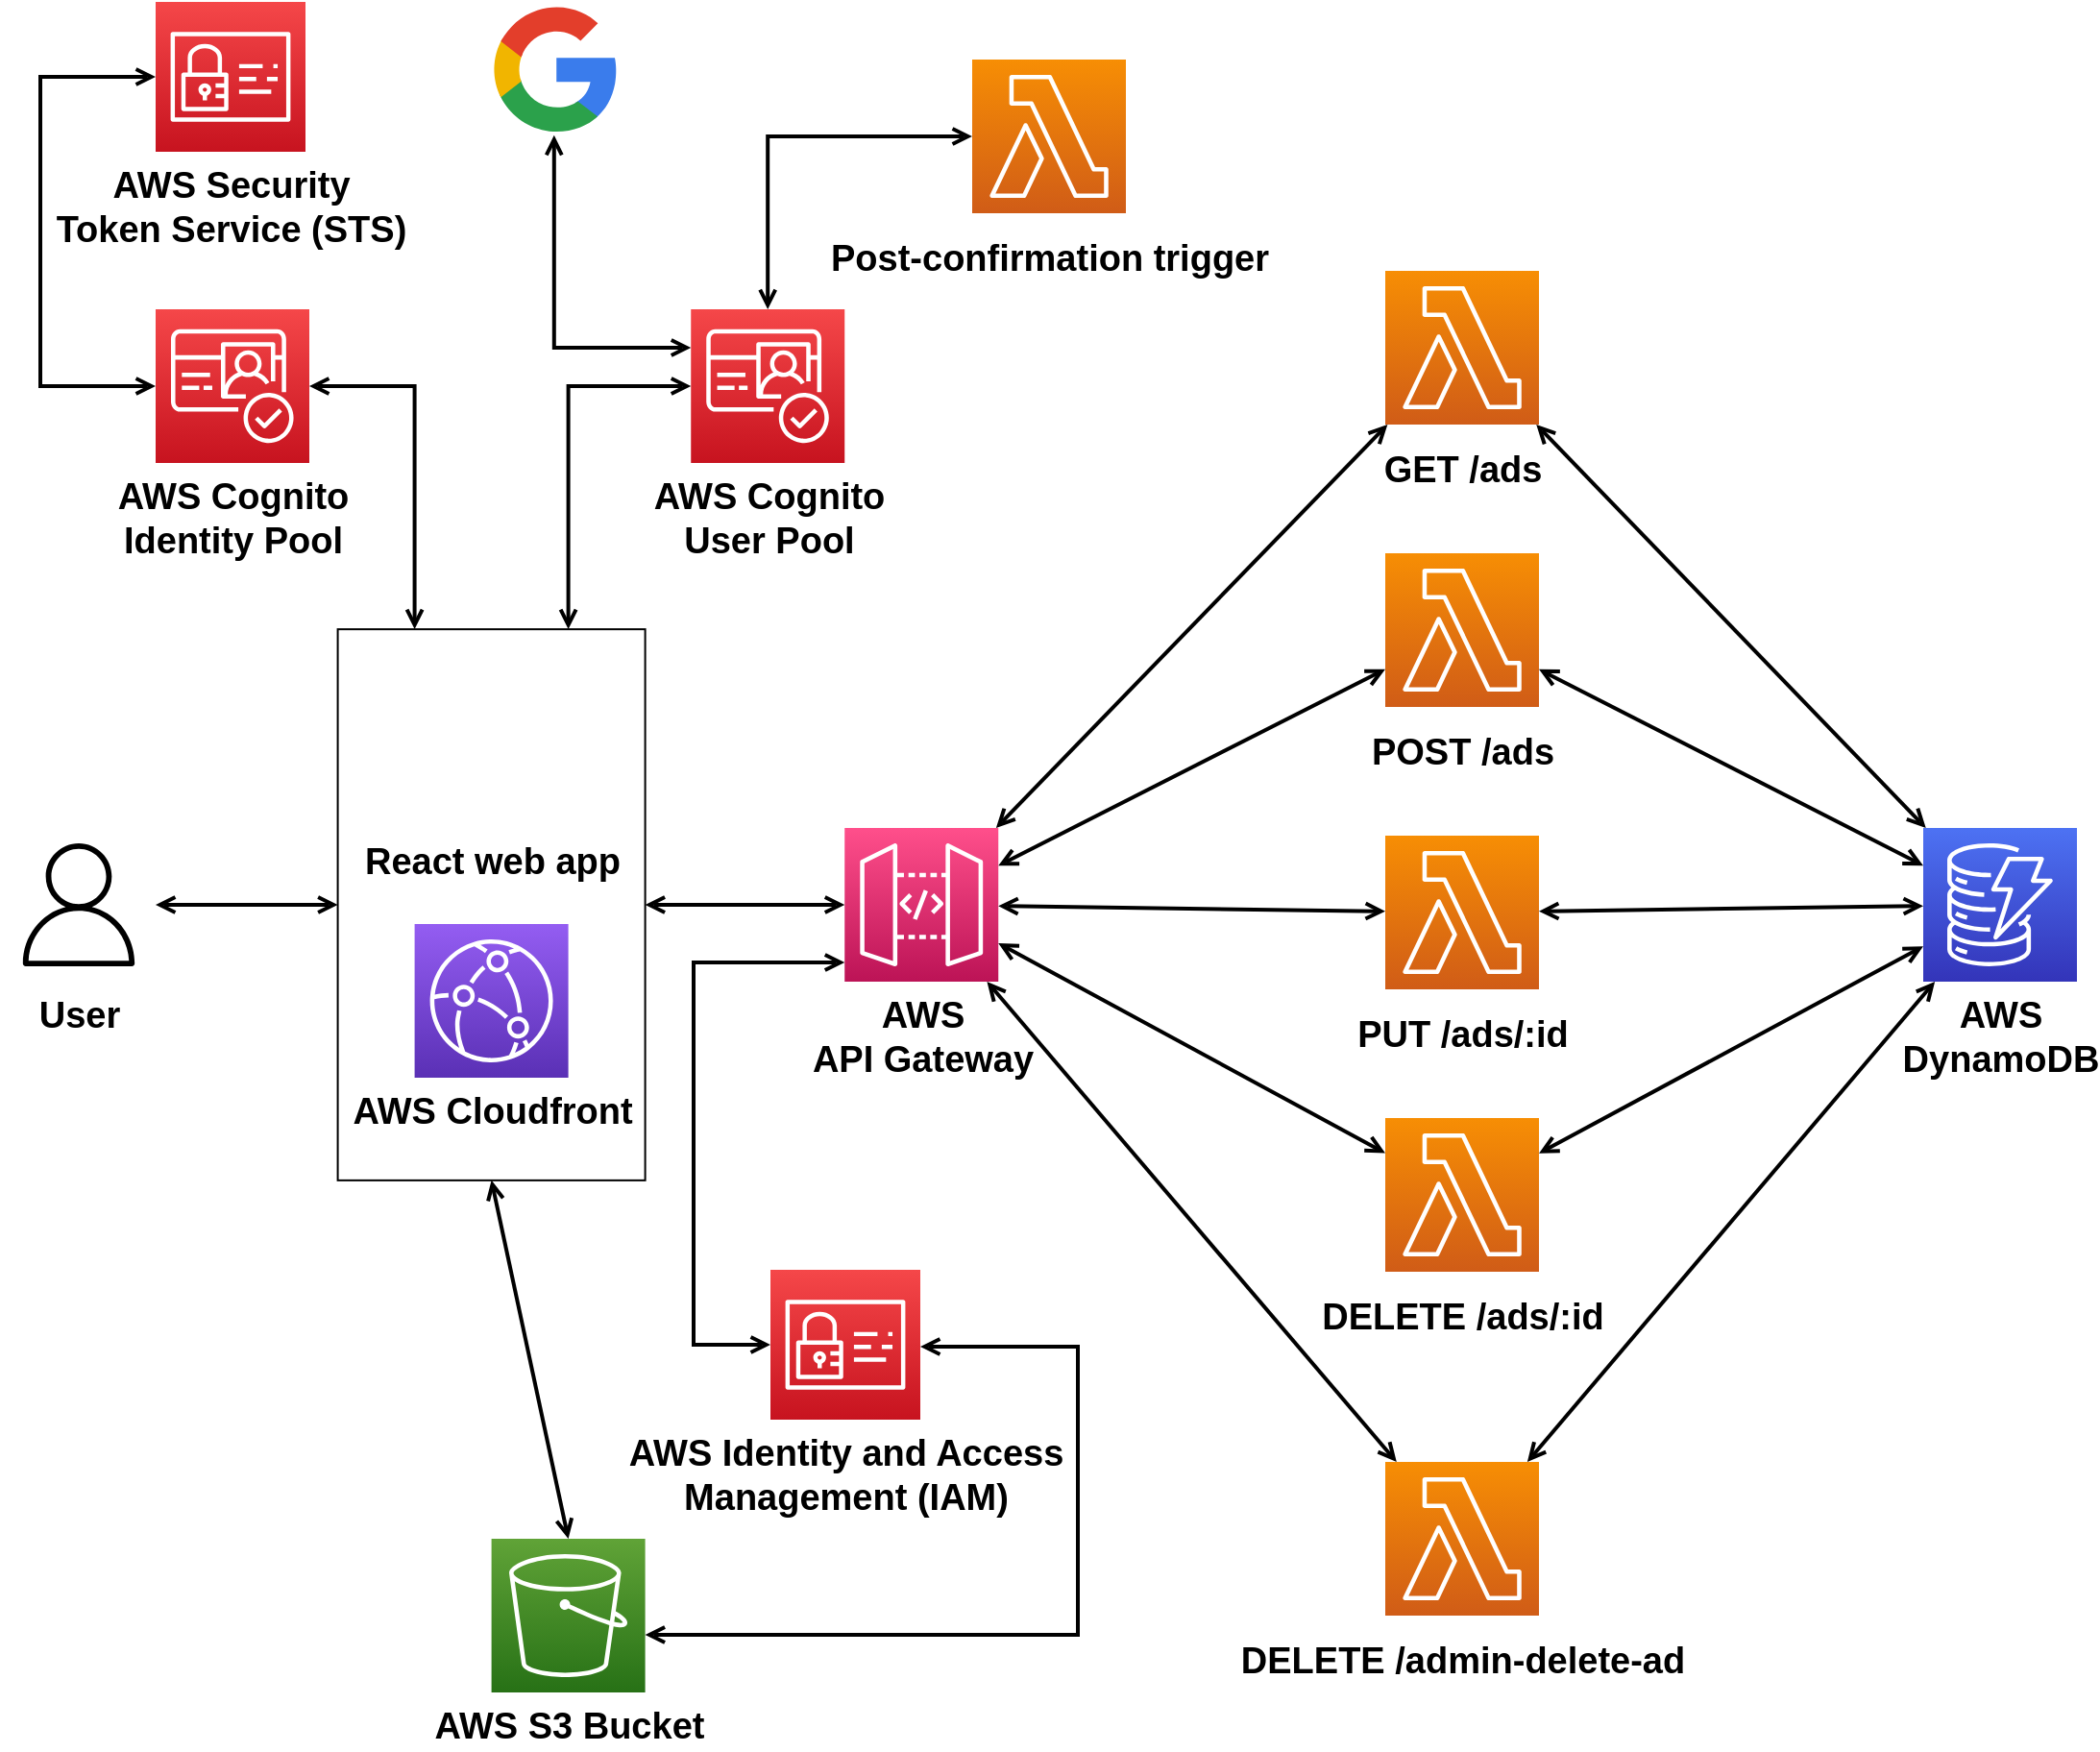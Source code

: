 <mxfile version="20.3.0" type="device" pages="4"><diagram id="Ht1M8jgEwFfnCIfOTk4-" name="architecture"><mxGraphModel dx="2031" dy="1053" grid="1" gridSize="10" guides="1" tooltips="1" connect="1" arrows="1" fold="1" page="1" pageScale="1" pageWidth="1169" pageHeight="827" math="0" shadow="0"><root><mxCell id="0"/><mxCell id="1" parent="0"/><mxCell id="RZ7DTctl27TFDQB9UQGK-19" value="" style="rounded=0;whiteSpace=wrap;html=1;fontStyle=1;fontFamily=Helvetica;fontSize=19;fontColor=#000000;" parent="1" vertex="1"><mxGeometry x="214.8" y="366.56" width="160" height="286.87" as="geometry"/></mxCell><mxCell id="UEzPUAAOIrF-is8g5C7q-96" style="edgeStyle=orthogonalEdgeStyle;rounded=0;orthogonalLoop=1;jettySize=auto;html=1;endArrow=open;endFill=0;strokeWidth=2;startArrow=open;startFill=0;" parent="1" edge="1"><mxGeometry relative="1" as="geometry"><Array as="points"><mxPoint x="858" y="1000"/><mxPoint x="748" y="1000"/></Array><mxPoint x="748" y="1030" as="targetPoint"/></mxGeometry></mxCell><mxCell id="UEzPUAAOIrF-is8g5C7q-97" style="edgeStyle=orthogonalEdgeStyle;rounded=0;orthogonalLoop=1;jettySize=auto;html=1;endArrow=open;endFill=0;strokeWidth=2;startArrow=open;startFill=0;" parent="1" edge="1"><mxGeometry relative="1" as="geometry"><Array as="points"><mxPoint x="904" y="1000"/><mxPoint x="1079" y="1000"/></Array><mxPoint x="969.091" y="1030" as="targetPoint"/></mxGeometry></mxCell><mxCell id="RZ7DTctl27TFDQB9UQGK-3" value="AWS S3 Bucket" style="sketch=0;points=[[0,0,0],[0.25,0,0],[0.5,0,0],[0.75,0,0],[1,0,0],[0,1,0],[0.25,1,0],[0.5,1,0],[0.75,1,0],[1,1,0],[0,0.25,0],[0,0.5,0],[0,0.75,0],[1,0.25,0],[1,0.5,0],[1,0.75,0]];outlineConnect=0;fontColor=#000000;gradientColor=#60A337;gradientDirection=north;fillColor=#277116;strokeColor=#ffffff;dashed=0;verticalLabelPosition=bottom;verticalAlign=top;align=center;html=1;fontSize=19;fontStyle=1;aspect=fixed;shape=mxgraph.aws4.resourceIcon;resIcon=mxgraph.aws4.s3;fontFamily=Helvetica;" parent="1" vertex="1"><mxGeometry x="294.8" y="840" width="80" height="80" as="geometry"/></mxCell><mxCell id="RZ7DTctl27TFDQB9UQGK-4" value="React web app" style="shape=image;html=1;verticalAlign=top;verticalLabelPosition=bottom;labelBackgroundColor=#ffffff;imageAspect=0;aspect=fixed;image=https://cdn2.iconfinder.com/data/icons/boxicons-logos/24/bxl-react-128.png;fontSize=19;fontStyle=1;fontFamily=Helvetica;fontColor=#000000;" parent="1" vertex="1"><mxGeometry x="259.3" y="399" width="71" height="71" as="geometry"/></mxCell><mxCell id="RZ7DTctl27TFDQB9UQGK-6" value="AWS&amp;nbsp;Cloudfront" style="sketch=0;points=[[0,0,0],[0.25,0,0],[0.5,0,0],[0.75,0,0],[1,0,0],[0,1,0],[0.25,1,0],[0.5,1,0],[0.75,1,0],[1,1,0],[0,0.25,0],[0,0.5,0],[0,0.75,0],[1,0.25,0],[1,0.5,0],[1,0.75,0]];outlineConnect=0;fontColor=#000000;gradientColor=#945DF2;gradientDirection=north;fillColor=#5A30B5;strokeColor=#ffffff;dashed=0;verticalLabelPosition=bottom;verticalAlign=top;align=center;html=1;fontSize=19;fontStyle=1;aspect=fixed;shape=mxgraph.aws4.resourceIcon;resIcon=mxgraph.aws4.cloudfront;fontFamily=Helvetica;" parent="1" vertex="1"><mxGeometry x="254.8" y="520" width="80" height="80" as="geometry"/></mxCell><mxCell id="RZ7DTctl27TFDQB9UQGK-8" value="AWS Cognito&lt;br style=&quot;font-size: 19px;&quot;&gt;User Pool" style="sketch=0;points=[[0,0,0],[0.25,0,0],[0.5,0,0],[0.75,0,0],[1,0,0],[0,1,0],[0.25,1,0],[0.5,1,0],[0.75,1,0],[1,1,0],[0,0.25,0],[0,0.5,0],[0,0.75,0],[1,0.25,0],[1,0.5,0],[1,0.75,0]];outlineConnect=0;fontColor=#000000;gradientColor=#F54749;gradientDirection=north;fillColor=#C7131F;strokeColor=#ffffff;dashed=0;verticalLabelPosition=bottom;verticalAlign=top;align=center;html=1;fontSize=19;fontStyle=1;aspect=fixed;shape=mxgraph.aws4.resourceIcon;resIcon=mxgraph.aws4.cognito;fontFamily=Helvetica;" parent="1" vertex="1"><mxGeometry x="398.62" y="200" width="80" height="80" as="geometry"/></mxCell><mxCell id="RZ7DTctl27TFDQB9UQGK-9" value="User" style="sketch=0;outlineConnect=0;dashed=0;verticalLabelPosition=bottom;verticalAlign=top;align=center;html=1;fontSize=19;fontStyle=1;aspect=fixed;shape=mxgraph.aws4.resourceIcon;resIcon=mxgraph.aws4.user;fontFamily=Helvetica;fontColor=#000000;" parent="1" vertex="1"><mxGeometry x="40" y="470" width="80" height="80" as="geometry"/></mxCell><mxCell id="RZ7DTctl27TFDQB9UQGK-11" style="rounded=0;orthogonalLoop=1;jettySize=auto;html=1;endArrow=open;endFill=0;strokeWidth=2;entryX=0;entryY=0.5;entryDx=0;entryDy=0;startArrow=open;startFill=0;fontStyle=1;fontFamily=Helvetica;fontSize=19;fontColor=#000000;" parent="1" source="RZ7DTctl27TFDQB9UQGK-9" target="RZ7DTctl27TFDQB9UQGK-19" edge="1"><mxGeometry relative="1" as="geometry"><mxPoint x="130" y="430" as="sourcePoint"/><mxPoint x="180" y="620" as="targetPoint"/></mxGeometry></mxCell><mxCell id="RZ7DTctl27TFDQB9UQGK-20" style="edgeStyle=orthogonalEdgeStyle;rounded=0;orthogonalLoop=1;jettySize=auto;html=1;endArrow=open;endFill=0;strokeWidth=2;exitX=1;exitY=0.5;exitDx=0;exitDy=0;startArrow=open;startFill=0;fontStyle=1;fontFamily=Helvetica;fontSize=19;fontColor=#000000;" parent="1" source="RZ7DTctl27TFDQB9UQGK-19" target="RZ7DTctl27TFDQB9UQGK-28" edge="1"><mxGeometry relative="1" as="geometry"><Array as="points"/><mxPoint x="140" y="370" as="sourcePoint"/><mxPoint x="520" y="360" as="targetPoint"/></mxGeometry></mxCell><mxCell id="RZ7DTctl27TFDQB9UQGK-26" style="rounded=0;orthogonalLoop=1;jettySize=auto;html=1;endArrow=open;endFill=0;strokeWidth=2;startArrow=open;startFill=0;fontStyle=1;fontFamily=Helvetica;fontSize=19;fontColor=#000000;" parent="1" source="RZ7DTctl27TFDQB9UQGK-28" target="RZ7DTctl27TFDQB9UQGK-27" edge="1"><mxGeometry relative="1" as="geometry"><mxPoint x="600" y="360" as="sourcePoint"/><mxPoint x="720" y="240" as="targetPoint"/></mxGeometry></mxCell><mxCell id="RZ7DTctl27TFDQB9UQGK-28" value="&lt;span style=&quot;font-size: 19px;&quot;&gt;AWS &lt;br style=&quot;font-size: 19px;&quot;&gt;API Gateway&lt;/span&gt;" style="sketch=0;points=[[0,0,0],[0.25,0,0],[0.5,0,0],[0.75,0,0],[1,0,0],[0,1,0],[0.25,1,0],[0.5,1,0],[0.75,1,0],[1,1,0],[0,0.25,0],[0,0.5,0],[0,0.75,0],[1,0.25,0],[1,0.5,0],[1,0.75,0]];outlineConnect=0;fontColor=#000000;gradientColor=#FF4F8B;gradientDirection=north;fillColor=#BC1356;strokeColor=#ffffff;dashed=0;verticalLabelPosition=bottom;verticalAlign=top;align=center;html=1;fontSize=19;fontStyle=1;aspect=fixed;shape=mxgraph.aws4.resourceIcon;resIcon=mxgraph.aws4.api_gateway;fontFamily=Helvetica;" parent="1" vertex="1"><mxGeometry x="478.62" y="470" width="80" height="80" as="geometry"/></mxCell><mxCell id="RZ7DTctl27TFDQB9UQGK-30" value="AWS&lt;br style=&quot;font-size: 19px;&quot;&gt;DynamoDB" style="outlineConnect=0;fontColor=#000000;gradientColor=#4D72F3;gradientDirection=north;fillColor=#3334B9;strokeColor=#ffffff;dashed=0;verticalLabelPosition=bottom;verticalAlign=top;align=center;html=1;fontSize=19;fontStyle=1;aspect=fixed;shape=mxgraph.aws4.resourceIcon;resIcon=mxgraph.aws4.dynamodb;labelBackgroundColor=#ffffff;fontFamily=Helvetica;" parent="1" vertex="1"><mxGeometry x="1040" y="470" width="80" height="80" as="geometry"/></mxCell><mxCell id="RZ7DTctl27TFDQB9UQGK-31" style="rounded=0;orthogonalLoop=1;jettySize=auto;html=1;endArrow=open;endFill=0;strokeWidth=2;startArrow=open;startFill=0;fontStyle=1;fontFamily=Helvetica;fontSize=19;fontColor=#000000;" parent="1" source="RZ7DTctl27TFDQB9UQGK-27" target="RZ7DTctl27TFDQB9UQGK-30" edge="1"><mxGeometry relative="1" as="geometry"><mxPoint x="608" y="334.693" as="sourcePoint"/><mxPoint x="1040" y="320" as="targetPoint"/></mxGeometry></mxCell><mxCell id="RZ7DTctl27TFDQB9UQGK-32" style="rounded=0;orthogonalLoop=1;jettySize=auto;html=1;endArrow=open;endFill=0;strokeWidth=2;exitX=1;exitY=0.75;exitDx=0;exitDy=0;exitPerimeter=0;startArrow=open;startFill=0;fontStyle=1;fontFamily=Helvetica;fontSize=19;fontColor=#000000;" parent="1" source="RZ7DTctl27TFDQB9UQGK-28" target="RZ7DTctl27TFDQB9UQGK-33" edge="1"><mxGeometry relative="1" as="geometry"><mxPoint x="610" y="536.693" as="sourcePoint"/><mxPoint x="700" y="650" as="targetPoint"/></mxGeometry></mxCell><mxCell id="RZ7DTctl27TFDQB9UQGK-34" style="rounded=0;orthogonalLoop=1;jettySize=auto;html=1;endArrow=open;endFill=0;strokeWidth=2;startArrow=open;startFill=0;fontStyle=1;fontFamily=Helvetica;fontSize=19;fontColor=#000000;" parent="1" source="RZ7DTctl27TFDQB9UQGK-33" target="RZ7DTctl27TFDQB9UQGK-30" edge="1"><mxGeometry relative="1" as="geometry"><mxPoint x="880" y="640" as="sourcePoint"/><mxPoint x="1052" y="542.226" as="targetPoint"/></mxGeometry></mxCell><mxCell id="RZ7DTctl27TFDQB9UQGK-35" style="rounded=0;orthogonalLoop=1;jettySize=auto;html=1;endArrow=open;endFill=0;strokeWidth=2;edgeStyle=orthogonalEdgeStyle;startArrow=open;startFill=0;fontStyle=1;fontFamily=Helvetica;fontSize=19;fontColor=#000000;" parent="1" source="RZ7DTctl27TFDQB9UQGK-8" target="RZ7DTctl27TFDQB9UQGK-36" edge="1"><mxGeometry relative="1" as="geometry"><mxPoint x="540" y="180" as="sourcePoint"/><mxPoint x="420" y="70" as="targetPoint"/><Array as="points"><mxPoint x="439" y="110"/></Array></mxGeometry></mxCell><mxCell id="RZ7DTctl27TFDQB9UQGK-36" value="Post-confirmation trigger" style="outlineConnect=0;fontColor=#000000;gradientColor=#F78E04;gradientDirection=north;fillColor=#D05C17;strokeColor=#ffffff;dashed=0;verticalLabelPosition=bottom;verticalAlign=top;align=center;html=1;fontSize=19;fontStyle=1;aspect=fixed;shape=mxgraph.aws4.resourceIcon;resIcon=mxgraph.aws4.lambda;labelBackgroundColor=#ffffff;spacingTop=6;fontFamily=Helvetica;" parent="1" vertex="1"><mxGeometry x="545" y="70" width="80" height="80" as="geometry"/></mxCell><mxCell id="RZ7DTctl27TFDQB9UQGK-41" style="rounded=0;orthogonalLoop=1;jettySize=auto;html=1;endArrow=open;endFill=0;strokeWidth=2;entryX=0;entryY=0.5;entryDx=0;entryDy=0;entryPerimeter=0;startArrow=open;startFill=0;fontStyle=1;exitX=0.75;exitY=0;exitDx=0;exitDy=0;fontFamily=Helvetica;fontSize=19;edgeStyle=orthogonalEdgeStyle;fontColor=#000000;" parent="1" source="RZ7DTctl27TFDQB9UQGK-19" target="RZ7DTctl27TFDQB9UQGK-8" edge="1"><mxGeometry relative="1" as="geometry"><mxPoint x="350" y="360" as="sourcePoint"/><mxPoint x="360" y="200" as="targetPoint"/></mxGeometry></mxCell><mxCell id="RZ7DTctl27TFDQB9UQGK-51" style="rounded=0;orthogonalLoop=1;jettySize=auto;html=1;endArrow=open;endFill=0;strokeWidth=2;exitX=0.5;exitY=1;exitDx=0;exitDy=0;entryX=0.5;entryY=0;entryDx=0;entryDy=0;entryPerimeter=0;startArrow=open;startFill=0;fontStyle=1;fontFamily=Helvetica;fontSize=19;fontColor=#000000;" parent="1" source="RZ7DTctl27TFDQB9UQGK-19" target="RZ7DTctl27TFDQB9UQGK-3" edge="1"><mxGeometry relative="1" as="geometry"><mxPoint x="370" y="370" as="sourcePoint"/><mxPoint x="530" y="570" as="targetPoint"/></mxGeometry></mxCell><mxCell id="RZ7DTctl27TFDQB9UQGK-53" style="rounded=0;orthogonalLoop=1;jettySize=auto;html=1;endArrow=open;endFill=0;strokeWidth=2;startArrow=open;startFill=0;fontStyle=1;fontFamily=Helvetica;fontSize=19;fontColor=#000000;" parent="1" source="RZ7DTctl27TFDQB9UQGK-28" target="RZ7DTctl27TFDQB9UQGK-52" edge="1"><mxGeometry relative="1" as="geometry"><mxPoint x="610" y="335" as="sourcePoint"/><mxPoint x="770" y="195" as="targetPoint"/></mxGeometry></mxCell><mxCell id="RZ7DTctl27TFDQB9UQGK-54" style="rounded=0;orthogonalLoop=1;jettySize=auto;html=1;endArrow=open;endFill=0;strokeWidth=2;startArrow=open;startFill=0;fontStyle=1;fontFamily=Helvetica;fontSize=19;fontColor=#000000;" parent="1" source="RZ7DTctl27TFDQB9UQGK-52" target="RZ7DTctl27TFDQB9UQGK-30" edge="1"><mxGeometry relative="1" as="geometry"><mxPoint x="620" y="345" as="sourcePoint"/><mxPoint x="1030" y="340" as="targetPoint"/></mxGeometry></mxCell><mxCell id="RZ7DTctl27TFDQB9UQGK-60" style="rounded=0;orthogonalLoop=1;jettySize=auto;html=1;endArrow=open;endFill=0;strokeWidth=2;startArrow=open;startFill=0;fontStyle=1;fontFamily=Helvetica;fontSize=19;fontColor=#000000;" parent="1" source="RZ7DTctl27TFDQB9UQGK-28" target="RZ7DTctl27TFDQB9UQGK-61" edge="1"><mxGeometry relative="1" as="geometry"><mxPoint x="600" y="390" as="sourcePoint"/><mxPoint x="750" y="780" as="targetPoint"/></mxGeometry></mxCell><mxCell id="RZ7DTctl27TFDQB9UQGK-62" style="rounded=0;orthogonalLoop=1;jettySize=auto;html=1;endArrow=open;endFill=0;strokeWidth=2;startArrow=open;startFill=0;fontStyle=1;fontFamily=Helvetica;fontSize=19;fontColor=#000000;" parent="1" source="RZ7DTctl27TFDQB9UQGK-61" target="RZ7DTctl27TFDQB9UQGK-30" edge="1"><mxGeometry relative="1" as="geometry"><mxPoint x="840" y="780" as="sourcePoint"/><mxPoint x="1060" y="515" as="targetPoint"/></mxGeometry></mxCell><mxCell id="RZ7DTctl27TFDQB9UQGK-64" style="rounded=0;orthogonalLoop=1;jettySize=auto;html=1;endArrow=open;endFill=0;strokeWidth=2;startArrow=open;startFill=0;fontStyle=1;fontFamily=Helvetica;fontSize=19;fontColor=#000000;" parent="1" source="RZ7DTctl27TFDQB9UQGK-28" target="RZ7DTctl27TFDQB9UQGK-63" edge="1"><mxGeometry relative="1" as="geometry"><mxPoint x="620" y="500" as="sourcePoint"/><mxPoint x="780" y="285" as="targetPoint"/></mxGeometry></mxCell><mxCell id="RZ7DTctl27TFDQB9UQGK-65" style="rounded=0;orthogonalLoop=1;jettySize=auto;html=1;endArrow=open;endFill=0;strokeWidth=2;startArrow=open;startFill=0;fontStyle=1;fontFamily=Helvetica;fontSize=19;fontColor=#000000;" parent="1" source="RZ7DTctl27TFDQB9UQGK-63" target="RZ7DTctl27TFDQB9UQGK-30" edge="1"><mxGeometry relative="1" as="geometry"><mxPoint x="630" y="435" as="sourcePoint"/><mxPoint x="1050" y="425.714" as="targetPoint"/></mxGeometry></mxCell><mxCell id="RZ7DTctl27TFDQB9UQGK-61" value="DELETE /admin-delete-ad" style="outlineConnect=0;fontColor=#000000;gradientColor=#F78E04;gradientDirection=north;fillColor=#D05C17;strokeColor=#ffffff;dashed=0;verticalLabelPosition=bottom;verticalAlign=top;align=center;html=1;fontSize=19;fontStyle=1;aspect=fixed;shape=mxgraph.aws4.resourceIcon;resIcon=mxgraph.aws4.lambda;labelBackgroundColor=#ffffff;spacingTop=6;fontFamily=Helvetica;" parent="1" vertex="1"><mxGeometry x="760" y="800" width="80" height="80" as="geometry"/></mxCell><mxCell id="RZ7DTctl27TFDQB9UQGK-63" value="PUT /ads/:id" style="outlineConnect=0;fontColor=#000000;gradientColor=#F78E04;gradientDirection=north;fillColor=#D05C17;strokeColor=#ffffff;dashed=0;verticalLabelPosition=bottom;verticalAlign=top;align=center;html=1;fontSize=19;fontStyle=1;aspect=fixed;shape=mxgraph.aws4.resourceIcon;resIcon=mxgraph.aws4.lambda;labelBackgroundColor=#ffffff;spacingTop=6;fontFamily=Helvetica;" parent="1" vertex="1"><mxGeometry x="760" y="474" width="80" height="80" as="geometry"/></mxCell><mxCell id="RZ7DTctl27TFDQB9UQGK-33" value="DELETE /ads/:id" style="outlineConnect=0;fontColor=#000000;gradientColor=#F78E04;gradientDirection=north;fillColor=#D05C17;strokeColor=#ffffff;dashed=0;verticalLabelPosition=bottom;verticalAlign=top;align=center;html=1;fontSize=19;fontStyle=1;aspect=fixed;shape=mxgraph.aws4.resourceIcon;resIcon=mxgraph.aws4.lambda;labelBackgroundColor=#ffffff;spacingTop=6;fontFamily=Helvetica;" parent="1" vertex="1"><mxGeometry x="760" y="621" width="80" height="80" as="geometry"/></mxCell><mxCell id="RZ7DTctl27TFDQB9UQGK-27" value="GET /ads" style="outlineConnect=0;fontColor=#000000;gradientColor=#F78E04;gradientDirection=north;fillColor=#D05C17;strokeColor=#ffffff;dashed=0;verticalLabelPosition=bottom;verticalAlign=top;align=center;html=1;fontSize=19;fontStyle=1;aspect=fixed;shape=mxgraph.aws4.resourceIcon;resIcon=mxgraph.aws4.lambda;labelBackgroundColor=#ffffff;spacingTop=6;fontFamily=Helvetica;" parent="1" vertex="1"><mxGeometry x="760" y="180" width="80" height="80" as="geometry"/></mxCell><mxCell id="RZ7DTctl27TFDQB9UQGK-52" value="POST /ads" style="outlineConnect=0;fontColor=#000000;gradientColor=#F78E04;gradientDirection=north;fillColor=#D05C17;strokeColor=#ffffff;dashed=0;verticalLabelPosition=bottom;verticalAlign=top;align=center;html=1;fontSize=19;fontStyle=1;aspect=fixed;shape=mxgraph.aws4.resourceIcon;resIcon=mxgraph.aws4.lambda;labelBackgroundColor=#ffffff;spacingTop=6;fontFamily=Helvetica;" parent="1" vertex="1"><mxGeometry x="760" y="327" width="80" height="80" as="geometry"/></mxCell><mxCell id="W8Xtks5-qbrCWd2BgIIQ-4" value="AWS Identity and Access&lt;br style=&quot;font-size: 19px;&quot;&gt;Management (IAM)" style="sketch=0;points=[[0,0,0],[0.25,0,0],[0.5,0,0],[0.75,0,0],[1,0,0],[0,1,0],[0.25,1,0],[0.5,1,0],[0.75,1,0],[1,1,0],[0,0.25,0],[0,0.5,0],[0,0.75,0],[1,0.25,0],[1,0.5,0],[1,0.75,0]];outlineConnect=0;fontColor=#000000;gradientColor=#F54749;gradientDirection=north;fillColor=#C7131F;strokeColor=#ffffff;dashed=0;verticalLabelPosition=bottom;verticalAlign=top;align=center;html=1;fontSize=19;fontStyle=1;aspect=fixed;shape=mxgraph.aws4.resourceIcon;resIcon=mxgraph.aws4.identity_and_access_management;fontFamily=Helvetica;" parent="1" vertex="1"><mxGeometry x="440" y="700" width="78" height="78" as="geometry"/></mxCell><mxCell id="W8Xtks5-qbrCWd2BgIIQ-5" style="edgeStyle=orthogonalEdgeStyle;rounded=0;orthogonalLoop=1;jettySize=auto;html=1;endArrow=open;endFill=0;strokeWidth=2;entryX=0;entryY=0.5;entryDx=0;entryDy=0;entryPerimeter=0;startArrow=open;startFill=0;fontStyle=1;fontFamily=Helvetica;fontSize=19;fontColor=#000000;" parent="1" source="RZ7DTctl27TFDQB9UQGK-28" target="W8Xtks5-qbrCWd2BgIIQ-4" edge="1"><mxGeometry relative="1" as="geometry"><Array as="points"><mxPoint x="400" y="540"/><mxPoint x="400" y="739"/></Array><mxPoint x="370" y="450" as="sourcePoint"/><mxPoint x="450" y="610" as="targetPoint"/></mxGeometry></mxCell><mxCell id="W8Xtks5-qbrCWd2BgIIQ-7" style="rounded=0;orthogonalLoop=1;jettySize=auto;html=1;endArrow=open;endFill=0;strokeWidth=2;edgeStyle=orthogonalEdgeStyle;startArrow=open;startFill=0;fontStyle=1;fontFamily=Helvetica;fontSize=19;fontColor=#000000;" parent="1" source="RZ7DTctl27TFDQB9UQGK-3" target="W8Xtks5-qbrCWd2BgIIQ-4" edge="1"><mxGeometry relative="1" as="geometry"><mxPoint x="310" y="570" as="sourcePoint"/><mxPoint x="580" y="599" as="targetPoint"/><Array as="points"><mxPoint x="600" y="890"/><mxPoint x="600" y="740"/></Array></mxGeometry></mxCell><mxCell id="W8Xtks5-qbrCWd2BgIIQ-10" value="AWS Cognito&lt;br style=&quot;font-size: 19px;&quot;&gt;Identity Pool" style="sketch=0;points=[[0,0,0],[0.25,0,0],[0.5,0,0],[0.75,0,0],[1,0,0],[0,1,0],[0.25,1,0],[0.5,1,0],[0.75,1,0],[1,1,0],[0,0.25,0],[0,0.5,0],[0,0.75,0],[1,0.25,0],[1,0.5,0],[1,0.75,0]];outlineConnect=0;fontColor=#000000;gradientColor=#F54749;gradientDirection=north;fillColor=#C7131F;strokeColor=#ffffff;dashed=0;verticalLabelPosition=bottom;verticalAlign=top;align=center;html=1;fontSize=19;fontStyle=1;aspect=fixed;shape=mxgraph.aws4.resourceIcon;resIcon=mxgraph.aws4.cognito;fontFamily=Helvetica;" parent="1" vertex="1"><mxGeometry x="120" y="200" width="80" height="80" as="geometry"/></mxCell><mxCell id="W8Xtks5-qbrCWd2BgIIQ-11" style="rounded=0;orthogonalLoop=1;jettySize=auto;html=1;endArrow=open;endFill=0;strokeWidth=2;entryX=1;entryY=0.5;entryDx=0;entryDy=0;entryPerimeter=0;exitX=0.25;exitY=0;exitDx=0;exitDy=0;edgeStyle=orthogonalEdgeStyle;startArrow=open;startFill=0;fontStyle=1;fontFamily=Helvetica;fontSize=19;fontColor=#000000;" parent="1" source="RZ7DTctl27TFDQB9UQGK-19" target="W8Xtks5-qbrCWd2BgIIQ-10" edge="1"><mxGeometry relative="1" as="geometry"><mxPoint x="320" y="170" as="sourcePoint"/><mxPoint x="420" y="203.5" as="targetPoint"/></mxGeometry></mxCell><mxCell id="W8Xtks5-qbrCWd2BgIIQ-13" value="AWS Security&lt;br style=&quot;font-size: 19px;&quot;&gt;Token Service (STS)" style="sketch=0;points=[[0,0,0],[0.25,0,0],[0.5,0,0],[0.75,0,0],[1,0,0],[0,1,0],[0.25,1,0],[0.5,1,0],[0.75,1,0],[1,1,0],[0,0.25,0],[0,0.5,0],[0,0.75,0],[1,0.25,0],[1,0.5,0],[1,0.75,0]];outlineConnect=0;fontColor=#000000;gradientColor=#F54749;gradientDirection=north;fillColor=#C7131F;strokeColor=#ffffff;dashed=0;verticalLabelPosition=bottom;verticalAlign=top;align=center;html=1;fontSize=19;fontStyle=1;aspect=fixed;shape=mxgraph.aws4.resourceIcon;resIcon=mxgraph.aws4.identity_and_access_management;fontFamily=Helvetica;" parent="1" vertex="1"><mxGeometry x="120" y="40" width="78" height="78" as="geometry"/></mxCell><mxCell id="W8Xtks5-qbrCWd2BgIIQ-14" style="rounded=0;orthogonalLoop=1;jettySize=auto;html=1;endArrow=open;endFill=0;strokeWidth=2;exitX=0;exitY=0.5;exitDx=0;exitDy=0;edgeStyle=orthogonalEdgeStyle;exitPerimeter=0;entryX=0;entryY=0.5;entryDx=0;entryDy=0;entryPerimeter=0;startArrow=open;startFill=0;fontStyle=1;fontFamily=Helvetica;fontSize=19;fontColor=#000000;" parent="1" source="W8Xtks5-qbrCWd2BgIIQ-10" target="W8Xtks5-qbrCWd2BgIIQ-13" edge="1"><mxGeometry relative="1" as="geometry"><mxPoint x="100" y="209.96" as="sourcePoint"/><mxPoint x="30" y="109.96" as="targetPoint"/><Array as="points"><mxPoint x="60" y="240"/><mxPoint x="60" y="79"/></Array></mxGeometry></mxCell><mxCell id="1nIj70lnnMtm0SVCoc5F-2" value="" style="dashed=0;outlineConnect=0;html=1;align=center;labelPosition=center;verticalLabelPosition=bottom;verticalAlign=top;shape=mxgraph.weblogos.google;labelBackgroundColor=#D4E1F5;fontSize=19;fontStyle=1;fontFamily=Helvetica;fontColor=#000000;" parent="1" vertex="1"><mxGeometry x="294.8" y="40" width="65.2" height="69.4" as="geometry"/></mxCell><mxCell id="1nIj70lnnMtm0SVCoc5F-3" style="rounded=0;orthogonalLoop=1;jettySize=auto;html=1;endArrow=open;endFill=0;strokeWidth=2;exitX=0;exitY=0.25;exitDx=0;exitDy=0;exitPerimeter=0;edgeStyle=orthogonalEdgeStyle;startArrow=open;startFill=0;fontStyle=1;fontFamily=Helvetica;fontSize=19;fontColor=#000000;" parent="1" source="RZ7DTctl27TFDQB9UQGK-8" edge="1" target="1nIj70lnnMtm0SVCoc5F-2"><mxGeometry relative="1" as="geometry"><mxPoint x="364.615" y="233.5" as="sourcePoint"/><mxPoint x="330" y="170" as="targetPoint"/></mxGeometry></mxCell><mxCell id="VPGKfAUhLsiMnUU7tGKy-2" style="edgeStyle=orthogonalEdgeStyle;rounded=0;orthogonalLoop=1;jettySize=auto;html=1;exitX=0.5;exitY=1;exitDx=0;exitDy=0;exitPerimeter=0;fontSize=19;fontStyle=1;fontFamily=Helvetica;fontColor=#000000;" parent="1" source="W8Xtks5-qbrCWd2BgIIQ-4" target="W8Xtks5-qbrCWd2BgIIQ-4" edge="1"><mxGeometry relative="1" as="geometry"/></mxCell></root></mxGraphModel></diagram><diagram id="fimh3ZH9x8F4U-HEXX5a" name="auth-flow"><mxGraphModel dx="2370" dy="1323" grid="1" gridSize="10" guides="1" tooltips="1" connect="1" arrows="1" fold="1" page="1" pageScale="1" pageWidth="827" pageHeight="1169" math="0" shadow="0"><root><mxCell id="0"/><mxCell id="1" parent="0"/><mxCell id="5IFF8qo7LGYZ1H4_HRHj-2" value="AWS S3 Bucket" style="sketch=0;points=[[0,0,0],[0.25,0,0],[0.5,0,0],[0.75,0,0],[1,0,0],[0,1,0],[0.25,1,0],[0.5,1,0],[0.75,1,0],[1,1,0],[0,0.25,0],[0,0.5,0],[0,0.75,0],[1,0.25,0],[1,0.5,0],[1,0.75,0]];outlineConnect=0;fontColor=#232F3E;gradientColor=#60A337;gradientDirection=north;fillColor=#277116;strokeColor=#ffffff;dashed=0;verticalLabelPosition=bottom;verticalAlign=top;align=center;html=1;fontSize=21;fontStyle=0;aspect=fixed;shape=mxgraph.aws4.resourceIcon;resIcon=mxgraph.aws4.s3;" parent="1" vertex="1"><mxGeometry x="384" y="930.33" width="100" height="100" as="geometry"/></mxCell><mxCell id="5IFF8qo7LGYZ1H4_HRHj-5" value="AWS Cognito&lt;br style=&quot;font-size: 21px;&quot;&gt;User Pool" style="sketch=0;points=[[0,0,0],[0.25,0,0],[0.5,0,0],[0.75,0,0],[1,0,0],[0,1,0],[0.25,1,0],[0.5,1,0],[0.75,1,0],[1,1,0],[0,0.25,0],[0,0.5,0],[0,0.75,0],[1,0.25,0],[1,0.5,0],[1,0.75,0]];outlineConnect=0;fontColor=#232F3E;gradientColor=#F54749;gradientDirection=north;fillColor=#C7131F;strokeColor=#ffffff;dashed=0;verticalLabelPosition=bottom;verticalAlign=top;align=center;html=1;fontSize=21;fontStyle=0;aspect=fixed;shape=mxgraph.aws4.resourceIcon;resIcon=mxgraph.aws4.cognito;" parent="1" vertex="1"><mxGeometry x="520" y="160" width="100" height="100" as="geometry"/></mxCell><mxCell id="5IFF8qo7LGYZ1H4_HRHj-8" style="rounded=0;orthogonalLoop=1;jettySize=auto;html=1;endArrow=open;endFill=0;strokeWidth=2;exitX=1;exitY=0.25;exitDx=0;exitDy=0;exitPerimeter=0;edgeStyle=orthogonalEdgeStyle;" parent="1" edge="1" target="5IFF8qo7LGYZ1H4_HRHj-50"><mxGeometry relative="1" as="geometry"><mxPoint x="720.0" y="415" as="sourcePoint"/><mxPoint x="1180" y="415" as="targetPoint"/><Array as="points"><mxPoint x="990" y="415"/><mxPoint x="990" y="790"/></Array></mxGeometry></mxCell><mxCell id="bWZOEJKftP7fqfhOBfr--1" value="&lt;span style=&quot;font-size: 21px;&quot;&gt;&amp;nbsp;4) Добављање креденцијала&amp;nbsp;&lt;br style=&quot;font-size: 21px;&quot;&gt;&amp;nbsp;након валидације токена&lt;/span&gt;" style="edgeLabel;html=1;align=center;verticalAlign=middle;resizable=0;points=[];fontSize=21;labelBackgroundColor=#D4E1F5;" vertex="1" connectable="0" parent="5IFF8qo7LGYZ1H4_HRHj-8"><mxGeometry x="-0.324" y="-6" relative="1" as="geometry"><mxPoint x="-7" y="69" as="offset"/></mxGeometry></mxCell><mxCell id="5IFF8qo7LGYZ1H4_HRHj-14" style="rounded=0;orthogonalLoop=1;jettySize=auto;html=1;endArrow=open;endFill=0;strokeWidth=2;edgeStyle=orthogonalEdgeStyle;entryX=0;entryY=0.5;entryDx=0;entryDy=0;entryPerimeter=0;" parent="1" source="5IFF8qo7LGYZ1H4_HRHj-31" target="5IFF8qo7LGYZ1H4_HRHj-5" edge="1"><mxGeometry relative="1" as="geometry"><mxPoint x="110" y="370" as="sourcePoint"/><mxPoint x="340" y="240" as="targetPoint"/><Array as="points"><mxPoint x="90" y="210"/></Array></mxGeometry></mxCell><mxCell id="5IFF8qo7LGYZ1H4_HRHj-33" value="1) Пријава&lt;br style=&quot;font-size: 21px;&quot;&gt;&amp;nbsp;(email, password)&amp;nbsp;" style="edgeLabel;html=1;align=center;verticalAlign=middle;resizable=0;points=[];fontSize=21;labelBackgroundColor=#D4E1F5;" parent="5IFF8qo7LGYZ1H4_HRHj-14" vertex="1" connectable="0"><mxGeometry x="-0.157" y="1" relative="1" as="geometry"><mxPoint x="122" y="1" as="offset"/></mxGeometry></mxCell><mxCell id="5IFF8qo7LGYZ1H4_HRHj-15" style="rounded=0;orthogonalLoop=1;jettySize=auto;html=1;endArrow=open;endFill=0;strokeWidth=2;entryX=0;entryY=0;entryDx=0;entryDy=0;entryPerimeter=0;" parent="1" target="5IFF8qo7LGYZ1H4_HRHj-2" edge="1"><mxGeometry relative="1" as="geometry"><mxPoint x="140" y="510" as="sourcePoint"/><mxPoint x="900" y="556.5" as="targetPoint"/></mxGeometry></mxCell><mxCell id="5IFF8qo7LGYZ1H4_HRHj-43" value="7) Захтевање ресурса&amp;nbsp;&lt;br style=&quot;font-size: 21px;&quot;&gt;(SigV4 signed request)&amp;nbsp;" style="edgeLabel;html=1;align=center;verticalAlign=middle;resizable=0;points=[];fontSize=21;labelBackgroundColor=#D4E1F5;" parent="5IFF8qo7LGYZ1H4_HRHj-15" vertex="1" connectable="0"><mxGeometry x="0.152" y="-2" relative="1" as="geometry"><mxPoint x="1" as="offset"/></mxGeometry></mxCell><mxCell id="5IFF8qo7LGYZ1H4_HRHj-27" value="AWS Cognito&lt;br style=&quot;font-size: 21px;&quot;&gt;Identity Pool" style="sketch=0;points=[[0,0,0],[0.25,0,0],[0.5,0,0],[0.75,0,0],[1,0,0],[0,1,0],[0.25,1,0],[0.5,1,0],[0.75,1,0],[1,1,0],[0,0.25,0],[0,0.5,0],[0,0.75,0],[1,0.25,0],[1,0.5,0],[1,0.75,0]];outlineConnect=0;fontColor=#232F3E;gradientColor=#F54749;gradientDirection=north;fillColor=#C7131F;strokeColor=#ffffff;dashed=0;verticalLabelPosition=bottom;verticalAlign=top;align=center;html=1;fontSize=21;fontStyle=0;aspect=fixed;shape=mxgraph.aws4.resourceIcon;resIcon=mxgraph.aws4.cognito;" parent="1" vertex="1"><mxGeometry x="660" y="385" width="100" height="100" as="geometry"/></mxCell><mxCell id="5IFF8qo7LGYZ1H4_HRHj-31" value="Клијентска&lt;br style=&quot;font-size: 21px;&quot;&gt;апликација" style="sketch=0;outlineConnect=0;fontColor=#232F3E;gradientColor=none;strokeColor=#232F3E;fillColor=#ffffff;dashed=0;verticalLabelPosition=bottom;verticalAlign=top;align=center;html=1;fontSize=21;fontStyle=0;aspect=fixed;shape=mxgraph.aws4.resourceIcon;resIcon=mxgraph.aws4.client;" parent="1" vertex="1"><mxGeometry x="40" y="395" width="90" height="90" as="geometry"/></mxCell><mxCell id="5IFF8qo7LGYZ1H4_HRHj-34" style="rounded=0;orthogonalLoop=1;jettySize=auto;html=1;endArrow=open;endFill=0;strokeWidth=2;" parent="1" source="5IFF8qo7LGYZ1H4_HRHj-5" target="5IFF8qo7LGYZ1H4_HRHj-31" edge="1"><mxGeometry relative="1" as="geometry"><mxPoint x="350" y="250" as="sourcePoint"/><mxPoint x="120" y="380" as="targetPoint"/></mxGeometry></mxCell><mxCell id="5IFF8qo7LGYZ1H4_HRHj-35" value="2) Токени&lt;br style=&quot;font-size: 21px;&quot;&gt;&amp;nbsp;(id, access, refresh token)&amp;nbsp;" style="edgeLabel;html=1;align=center;verticalAlign=middle;resizable=0;points=[];fontSize=21;labelBackgroundColor=#D4E1F5;" parent="5IFF8qo7LGYZ1H4_HRHj-34" vertex="1" connectable="0"><mxGeometry x="-0.157" y="1" relative="1" as="geometry"><mxPoint as="offset"/></mxGeometry></mxCell><mxCell id="5IFF8qo7LGYZ1H4_HRHj-39" style="rounded=0;orthogonalLoop=1;jettySize=auto;html=1;endArrow=open;endFill=0;strokeWidth=2;exitX=0;exitY=0.75;exitDx=0;exitDy=0;exitPerimeter=0;" parent="1" edge="1" source="5IFF8qo7LGYZ1H4_HRHj-27"><mxGeometry relative="1" as="geometry"><mxPoint x="620" y="460" as="sourcePoint"/><mxPoint x="140" y="460" as="targetPoint"/></mxGeometry></mxCell><mxCell id="5IFF8qo7LGYZ1H4_HRHj-40" value="6) AWS креденцијали&lt;br style=&quot;font-size: 21px;&quot;&gt;&amp;nbsp; (accessKeyId, secretAccessKey, sessionToken)&amp;nbsp;" style="edgeLabel;html=1;align=center;verticalAlign=middle;resizable=0;points=[];fontSize=21;labelBackgroundColor=#D4E1F5;" parent="5IFF8qo7LGYZ1H4_HRHj-39" vertex="1" connectable="0"><mxGeometry x="-0.157" y="1" relative="1" as="geometry"><mxPoint x="-30" y="6" as="offset"/></mxGeometry></mxCell><mxCell id="5IFF8qo7LGYZ1H4_HRHj-41" style="rounded=0;orthogonalLoop=1;jettySize=auto;html=1;endArrow=open;endFill=0;strokeWidth=2;" parent="1" edge="1"><mxGeometry relative="1" as="geometry"><mxPoint x="140" y="420" as="sourcePoint"/><mxPoint x="661" y="420" as="targetPoint"/></mxGeometry></mxCell><mxCell id="5IFF8qo7LGYZ1H4_HRHj-42" value="&amp;nbsp;3) Захтевање креденцијала&amp;nbsp;&lt;br style=&quot;font-size: 21px;&quot;&gt;(id token)" style="edgeLabel;html=1;align=center;verticalAlign=middle;resizable=0;points=[];fontSize=21;labelBackgroundColor=#D4E1F5;" parent="5IFF8qo7LGYZ1H4_HRHj-41" vertex="1" connectable="0"><mxGeometry x="-0.157" y="1" relative="1" as="geometry"><mxPoint x="53" y="-9" as="offset"/></mxGeometry></mxCell><mxCell id="5IFF8qo7LGYZ1H4_HRHj-46" style="rounded=0;orthogonalLoop=1;jettySize=auto;html=1;endArrow=open;endFill=0;strokeWidth=2;exitX=1;exitY=0.25;exitDx=0;exitDy=0;exitPerimeter=0;entryX=0;entryY=0.253;entryDx=0;entryDy=0;entryPerimeter=0;" parent="1" source="5IFF8qo7LGYZ1H4_HRHj-2" edge="1" target="5IFF8qo7LGYZ1H4_HRHj-51"><mxGeometry relative="1" as="geometry"><mxPoint x="690" y="950.33" as="sourcePoint"/><mxPoint x="780" y="955.33" as="targetPoint"/></mxGeometry></mxCell><mxCell id="5IFF8qo7LGYZ1H4_HRHj-47" value="&amp;nbsp; 8) Провера права приступа&amp;nbsp;" style="edgeLabel;html=1;align=center;verticalAlign=middle;resizable=0;points=[];fontSize=21;labelBackgroundColor=#D4E1F5;" parent="5IFF8qo7LGYZ1H4_HRHj-46" vertex="1" connectable="0"><mxGeometry x="0.152" y="-2" relative="1" as="geometry"><mxPoint x="-24" as="offset"/></mxGeometry></mxCell><mxCell id="5IFF8qo7LGYZ1H4_HRHj-48" style="rounded=0;orthogonalLoop=1;jettySize=auto;html=1;endArrow=open;endFill=0;strokeWidth=2;" parent="1" edge="1"><mxGeometry relative="1" as="geometry"><mxPoint x="840" y="1010" as="sourcePoint"/><mxPoint x="480" y="1010" as="targetPoint"/></mxGeometry></mxCell><mxCell id="5IFF8qo7LGYZ1H4_HRHj-49" value="&amp;nbsp; 9) Резултати провере&amp;nbsp;&lt;br style=&quot;font-size: 21px;&quot;&gt;права приступа" style="edgeLabel;html=1;align=center;verticalAlign=middle;resizable=0;points=[];fontSize=21;labelBackgroundColor=#D4E1F5;" parent="5IFF8qo7LGYZ1H4_HRHj-48" vertex="1" connectable="0"><mxGeometry x="0.152" y="-2" relative="1" as="geometry"><mxPoint x="20" as="offset"/></mxGeometry></mxCell><mxCell id="5IFF8qo7LGYZ1H4_HRHj-50" value="&lt;font style=&quot;font-size: 21px;&quot;&gt;AWS Security&lt;br style=&quot;font-size: 21px;&quot;&gt;Token Service&lt;/font&gt;" style="sketch=0;outlineConnect=0;fontColor=#232F3E;gradientColor=none;fillColor=#BF0816;strokeColor=none;dashed=0;verticalLabelPosition=bottom;verticalAlign=top;align=center;html=1;fontSize=21;fontStyle=0;aspect=fixed;pointerEvents=1;shape=mxgraph.aws4.sts_alternate;labelBackgroundColor=none;" parent="1" vertex="1"><mxGeometry x="840" y="730" width="95.38" height="120" as="geometry"/></mxCell><mxCell id="5IFF8qo7LGYZ1H4_HRHj-51" value="AWS Identity and Access&lt;br style=&quot;font-size: 21px;&quot;&gt;Management" style="sketch=0;outlineConnect=0;fontColor=#232F3E;gradientColor=none;fillColor=#BF0816;strokeColor=none;dashed=0;verticalLabelPosition=bottom;verticalAlign=top;align=center;html=1;fontSize=21;fontStyle=0;aspect=fixed;pointerEvents=1;shape=mxgraph.aws4.permissions;labelBackgroundColor=none;" parent="1" vertex="1"><mxGeometry x="840" y="929.68" width="80" height="100.65" as="geometry"/></mxCell><mxCell id="5IFF8qo7LGYZ1H4_HRHj-61" style="rounded=0;orthogonalLoop=1;jettySize=auto;html=1;endArrow=open;endFill=0;strokeWidth=2;exitX=0;exitY=0.5;exitDx=0;exitDy=0;exitPerimeter=0;edgeStyle=orthogonalEdgeStyle;" parent="1" source="5IFF8qo7LGYZ1H4_HRHj-2" edge="1"><mxGeometry relative="1" as="geometry"><mxPoint x="790" y="715.0" as="sourcePoint"/><mxPoint x="80" y="550" as="targetPoint"/><Array as="points"><mxPoint x="80" y="980"/></Array></mxGeometry></mxCell><mxCell id="5IFF8qo7LGYZ1H4_HRHj-62" value="&amp;nbsp; 10) Одговор ресурса&amp;nbsp;" style="edgeLabel;html=1;align=center;verticalAlign=middle;resizable=0;points=[];fontSize=21;labelBackgroundColor=#D4E1F5;" parent="5IFF8qo7LGYZ1H4_HRHj-61" vertex="1" connectable="0"><mxGeometry x="0.152" y="-2" relative="1" as="geometry"><mxPoint x="68" y="59" as="offset"/></mxGeometry></mxCell><mxCell id="bWZOEJKftP7fqfhOBfr--4" style="rounded=0;orthogonalLoop=1;jettySize=auto;html=1;endArrow=open;endFill=0;strokeWidth=2;edgeStyle=orthogonalEdgeStyle;entryX=1;entryY=0.75;entryDx=0;entryDy=0;entryPerimeter=0;" edge="1" parent="1" source="5IFF8qo7LGYZ1H4_HRHj-50" target="5IFF8qo7LGYZ1H4_HRHj-27"><mxGeometry relative="1" as="geometry"><mxPoint x="1180" y="460" as="sourcePoint"/><mxPoint x="720" y="460" as="targetPoint"/><Array as="points"><mxPoint x="780" y="790"/><mxPoint x="780" y="460"/></Array></mxGeometry></mxCell><mxCell id="bWZOEJKftP7fqfhOBfr--5" value="5) AWS креденцијали&lt;br style=&quot;font-size: 21px;&quot;&gt;&amp;nbsp; (accessKeyId, secretAccessKey, sessionToken)&amp;nbsp;" style="edgeLabel;html=1;align=center;verticalAlign=middle;resizable=0;points=[];fontSize=21;labelBackgroundColor=#D4E1F5;" vertex="1" connectable="0" parent="bWZOEJKftP7fqfhOBfr--4"><mxGeometry x="-0.157" y="1" relative="1" as="geometry"><mxPoint x="-79" y="-28" as="offset"/></mxGeometry></mxCell></root></mxGraphModel></diagram><diagram id="gVa6wlHKutvfxR7jPn25" name="use-case"><mxGraphModel dx="1422" dy="794" grid="1" gridSize="10" guides="1" tooltips="1" connect="1" arrows="1" fold="1" page="1" pageScale="1" pageWidth="827" pageHeight="1169" math="0" shadow="0"><root><mxCell id="0"/><mxCell id="1" parent="0"/><mxCell id="0ecISON7CN9xMHf0yErO-1" value="Неаутентификовани&lt;br&gt;корисник" style="shape=umlActor;verticalLabelPosition=bottom;verticalAlign=top;html=1;outlineConnect=0;strokeColor=#6c8ebf;fillColor=#dae8fc;gradientColor=#7ea6e0;" parent="1" vertex="1"><mxGeometry x="110" y="120" width="30" height="60" as="geometry"/></mxCell><mxCell id="0ecISON7CN9xMHf0yErO-2" value="Преглед свих огласа" style="ellipse;whiteSpace=wrap;html=1;strokeColor=#6c8ebf;fillColor=#dae8fc;" parent="1" vertex="1"><mxGeometry x="190" y="20" width="160" height="80" as="geometry"/></mxCell><mxCell id="0ecISON7CN9xMHf0yErO-3" value="" style="endArrow=none;html=1;rounded=0;endFill=0;" parent="1" target="0ecISON7CN9xMHf0yErO-2" edge="1"><mxGeometry width="50" height="50" relative="1" as="geometry"><mxPoint x="160" y="150" as="sourcePoint"/><mxPoint x="230" y="150" as="targetPoint"/></mxGeometry></mxCell><mxCell id="0ecISON7CN9xMHf0yErO-4" value="Преглед профила&lt;br&gt;оглашавача" style="ellipse;whiteSpace=wrap;html=1;strokeColor=#6c8ebf;fillColor=#dae8fc;" parent="1" vertex="1"><mxGeometry x="400" y="30" width="160" height="80" as="geometry"/></mxCell><mxCell id="0ecISON7CN9xMHf0yErO-5" value="" style="endArrow=none;html=1;rounded=0;endFill=0;" parent="1" target="0ecISON7CN9xMHf0yErO-4" edge="1"><mxGeometry width="50" height="50" relative="1" as="geometry"><mxPoint x="160" y="150" as="sourcePoint"/><mxPoint x="270" y="270" as="targetPoint"/></mxGeometry></mxCell><mxCell id="0ecISON7CN9xMHf0yErO-10" value="" style="shape=flexArrow;endArrow=classic;html=1;rounded=0;fillColor=#dae8fc;strokeColor=#6c8ebf;" parent="1" edge="1"><mxGeometry width="50" height="50" relative="1" as="geometry"><mxPoint x="124.5" y="220" as="sourcePoint"/><mxPoint x="124.5" y="290" as="targetPoint"/></mxGeometry></mxCell><mxCell id="0ecISON7CN9xMHf0yErO-13" value="Оглашавач" style="shape=umlActor;verticalLabelPosition=bottom;verticalAlign=top;html=1;outlineConnect=0;strokeColor=#6c8ebf;fillColor=#dae8fc;gradientColor=#7ea6e0;" parent="1" vertex="1"><mxGeometry x="110" y="300" width="30" height="60" as="geometry"/></mxCell><mxCell id="0ecISON7CN9xMHf0yErO-20" value="" style="shape=flexArrow;endArrow=classic;html=1;rounded=0;fillColor=#dae8fc;strokeColor=#6c8ebf;" parent="1" edge="1"><mxGeometry width="50" height="50" relative="1" as="geometry"><mxPoint x="124.5" y="400" as="sourcePoint"/><mxPoint x="124.5" y="470" as="targetPoint"/></mxGeometry></mxCell><mxCell id="0ecISON7CN9xMHf0yErO-21" value="Администратор" style="shape=umlActor;verticalLabelPosition=bottom;verticalAlign=top;html=1;outlineConnect=0;strokeColor=#6c8ebf;fillColor=#dae8fc;gradientColor=#7ea6e0;" parent="1" vertex="1"><mxGeometry x="110" y="480" width="30" height="60" as="geometry"/></mxCell><mxCell id="0ecISON7CN9xMHf0yErO-25" value="Креирање, измена и брисање огласа које поседује" style="ellipse;whiteSpace=wrap;html=1;strokeColor=#6c8ebf;fillColor=#dae8fc;" parent="1" vertex="1"><mxGeometry x="220" y="190" width="160" height="80" as="geometry"/></mxCell><mxCell id="0ecISON7CN9xMHf0yErO-26" value="" style="endArrow=none;html=1;rounded=0;endFill=0;" parent="1" target="0ecISON7CN9xMHf0yErO-25" edge="1"><mxGeometry width="50" height="50" relative="1" as="geometry"><mxPoint x="160" y="320" as="sourcePoint"/><mxPoint x="230" y="320" as="targetPoint"/></mxGeometry></mxCell><mxCell id="0ecISON7CN9xMHf0yErO-27" value="Промена лозинке" style="ellipse;whiteSpace=wrap;html=1;strokeColor=#6c8ebf;fillColor=#dae8fc;" parent="1" vertex="1"><mxGeometry x="460" y="300" width="160" height="80" as="geometry"/></mxCell><mxCell id="0ecISON7CN9xMHf0yErO-28" value="" style="endArrow=none;html=1;rounded=0;endFill=0;" parent="1" target="0ecISON7CN9xMHf0yErO-27" edge="1"><mxGeometry width="50" height="50" relative="1" as="geometry"><mxPoint x="160" y="320" as="sourcePoint"/><mxPoint x="270" y="440" as="targetPoint"/></mxGeometry></mxCell><mxCell id="0ecISON7CN9xMHf0yErO-29" value="Промена профилне фотографије" style="ellipse;whiteSpace=wrap;html=1;strokeColor=#6c8ebf;fillColor=#dae8fc;" parent="1" vertex="1"><mxGeometry x="430" y="190" width="160" height="80" as="geometry"/></mxCell><mxCell id="0ecISON7CN9xMHf0yErO-30" value="" style="endArrow=none;html=1;rounded=0;endFill=0;" parent="1" target="0ecISON7CN9xMHf0yErO-29" edge="1"><mxGeometry width="50" height="50" relative="1" as="geometry"><mxPoint x="160" y="320" as="sourcePoint"/><mxPoint x="94" y="520" as="targetPoint"/></mxGeometry></mxCell><mxCell id="0ecISON7CN9xMHf0yErO-31" value="Повратак налога&lt;br&gt;у случају заборављене&lt;br&gt;лозинке" style="ellipse;whiteSpace=wrap;html=1;strokeColor=#6c8ebf;fillColor=#dae8fc;" parent="1" vertex="1"><mxGeometry x="580" y="390" width="160" height="80" as="geometry"/></mxCell><mxCell id="0ecISON7CN9xMHf0yErO-32" value="Промена личних&lt;br&gt;&amp;nbsp;података" style="ellipse;whiteSpace=wrap;html=1;strokeColor=#6c8ebf;fillColor=#dae8fc;" parent="1" vertex="1"><mxGeometry x="610" y="230" width="160" height="80" as="geometry"/></mxCell><mxCell id="0ecISON7CN9xMHf0yErO-33" value="Укључивање и искључивање двофакторске аутентификације" style="ellipse;whiteSpace=wrap;html=1;strokeColor=#6c8ebf;fillColor=#dae8fc;" parent="1" vertex="1"><mxGeometry x="330" y="400" width="210" height="80" as="geometry"/></mxCell><mxCell id="0ecISON7CN9xMHf0yErO-35" value="Брисање огласа које сматра неприкладним" style="ellipse;whiteSpace=wrap;html=1;strokeColor=#6c8ebf;fillColor=#dae8fc;" parent="1" vertex="1"><mxGeometry x="230" y="545" width="160" height="80" as="geometry"/></mxCell><mxCell id="0ecISON7CN9xMHf0yErO-36" value="Блокирање корисника" style="ellipse;whiteSpace=wrap;html=1;strokeColor=#6c8ebf;fillColor=#dae8fc;" parent="1" vertex="1"><mxGeometry x="400" y="510" width="160" height="80" as="geometry"/></mxCell><mxCell id="0ecISON7CN9xMHf0yErO-37" value="" style="endArrow=none;html=1;rounded=0;endFill=0;" parent="1" target="0ecISON7CN9xMHf0yErO-32" edge="1"><mxGeometry width="50" height="50" relative="1" as="geometry"><mxPoint x="160" y="320" as="sourcePoint"/><mxPoint x="580.067" y="338.369" as="targetPoint"/></mxGeometry></mxCell><mxCell id="0ecISON7CN9xMHf0yErO-38" value="" style="endArrow=none;html=1;rounded=0;endFill=0;" parent="1" target="0ecISON7CN9xMHf0yErO-31" edge="1"><mxGeometry width="50" height="50" relative="1" as="geometry"><mxPoint x="160" y="320" as="sourcePoint"/><mxPoint x="527.462" y="413.131" as="targetPoint"/></mxGeometry></mxCell><mxCell id="0ecISON7CN9xMHf0yErO-39" value="" style="endArrow=none;html=1;rounded=0;endFill=0;" parent="1" target="0ecISON7CN9xMHf0yErO-33" edge="1"><mxGeometry width="50" height="50" relative="1" as="geometry"><mxPoint x="160" y="320" as="sourcePoint"/><mxPoint x="493.414" y="491.725" as="targetPoint"/></mxGeometry></mxCell><mxCell id="0ecISON7CN9xMHf0yErO-40" value="" style="endArrow=none;html=1;rounded=0;endFill=0;" parent="1" target="0ecISON7CN9xMHf0yErO-36" edge="1"><mxGeometry width="50" height="50" relative="1" as="geometry"><mxPoint x="160" y="506" as="sourcePoint"/><mxPoint x="585.529" y="662.317" as="targetPoint"/></mxGeometry></mxCell><mxCell id="0ecISON7CN9xMHf0yErO-41" value="" style="endArrow=none;html=1;rounded=0;endFill=0;" parent="1" target="0ecISON7CN9xMHf0yErO-35" edge="1"><mxGeometry width="50" height="50" relative="1" as="geometry"><mxPoint x="160" y="506" as="sourcePoint"/><mxPoint x="371.471" y="641.588" as="targetPoint"/></mxGeometry></mxCell></root></mxGraphModel></diagram><diagram id="bk84JZprJcUgNHESOma9" name="Page-4"><mxGraphModel dx="889" dy="461" grid="1" gridSize="10" guides="1" tooltips="1" connect="1" arrows="1" fold="1" page="1" pageScale="1" pageWidth="850" pageHeight="1100" math="0" shadow="0"><root><mxCell id="0"/><mxCell id="1" parent="0"/><mxCell id="QRduiGoGX2U5F1CNcEnY-9" value="" style="rounded=0;whiteSpace=wrap;html=1;" vertex="1" parent="1"><mxGeometry x="100" y="180" width="520" height="210" as="geometry"/></mxCell><mxCell id="A9P7GTA_0z0kX1wBOx6C-1" value="&lt;p style=&quot;margin:0px;margin-top:4px;text-align:center;&quot;&gt;&lt;b&gt;User&lt;/b&gt;&lt;/p&gt;&lt;hr size=&quot;1&quot;&gt;&lt;p style=&quot;margin:0px;margin-left:4px;&quot;&gt;+ sub: string (uuid)&lt;/p&gt;&amp;nbsp;+ email: string&lt;br&gt;&amp;nbsp;+ email_verified: boolean&lt;br&gt;&amp;nbsp;+ given_name: string&lt;br&gt;&amp;nbsp;+ family_name: string&lt;br&gt;&amp;nbsp;+ profile_picture: string&lt;br&gt;&lt;br&gt;&lt;br&gt;&lt;div style=&quot;display:none&quot; id=&quot;SDCloudData&quot;&gt;&lt;/div&gt;&lt;hr size=&quot;1&quot;&gt;&lt;p style=&quot;margin:0px;margin-left:4px;&quot;&gt;&lt;br&gt;&lt;/p&gt;" style="verticalAlign=top;align=left;overflow=fill;fontSize=12;fontFamily=Helvetica;html=1;labelBackgroundColor=#D4E1F5;strokeColor=#d6b656;strokeWidth=2;fillColor=none;" parent="1" vertex="1"><mxGeometry x="120" y="200" width="200" height="170" as="geometry"/></mxCell><mxCell id="QRduiGoGX2U5F1CNcEnY-1" value="&lt;p style=&quot;margin:0px;margin-top:4px;text-align:center;&quot;&gt;&lt;b&gt;Ad&lt;/b&gt;&lt;/p&gt;&lt;hr size=&quot;1&quot;&gt;&lt;p style=&quot;margin:0px;margin-left:4px;&quot;&gt;+ id: string (uuid)&lt;/p&gt;&amp;nbsp;+ advertiserId: string&lt;br&gt;&amp;nbsp;+ title: string&lt;br&gt;&amp;nbsp;+ text: string&lt;br&gt;&amp;nbsp;+ price: number&lt;br&gt;&amp;nbsp;+ imageUrl: string&lt;br&gt;&amp;nbsp;+ createdAt: number (timestamp)&lt;br&gt;&lt;br&gt;&lt;div style=&quot;display:none&quot; id=&quot;SDCloudData&quot;&gt;&lt;/div&gt;&lt;hr size=&quot;1&quot;&gt;&lt;p style=&quot;margin:0px;margin-left:4px;&quot;&gt;&lt;br&gt;&lt;/p&gt;" style="verticalAlign=top;align=left;overflow=fill;fontSize=12;fontFamily=Helvetica;html=1;labelBackgroundColor=#D4E1F5;strokeColor=#d6b656;strokeWidth=2;fillColor=none;" vertex="1" parent="1"><mxGeometry x="400" y="200" width="200" height="170" as="geometry"/></mxCell><mxCell id="QRduiGoGX2U5F1CNcEnY-4" value="" style="endArrow=none;startArrow=none;html=1;rounded=0;entryX=0;entryY=0.471;entryDx=0;entryDy=0;entryPerimeter=0;startFill=0;endFill=0;" edge="1" parent="1" target="QRduiGoGX2U5F1CNcEnY-1"><mxGeometry width="50" height="50" relative="1" as="geometry"><mxPoint x="320" y="280" as="sourcePoint"/><mxPoint x="370" y="230" as="targetPoint"/></mxGeometry></mxCell><mxCell id="QRduiGoGX2U5F1CNcEnY-5" value="1" style="text;html=1;align=center;verticalAlign=middle;resizable=0;points=[];autosize=1;strokeColor=none;fillColor=none;" vertex="1" parent="1"><mxGeometry x="316" y="258" width="30" height="30" as="geometry"/></mxCell><mxCell id="QRduiGoGX2U5F1CNcEnY-7" value="N" style="text;html=1;align=center;verticalAlign=middle;resizable=0;points=[];autosize=1;strokeColor=none;fillColor=none;" vertex="1" parent="1"><mxGeometry x="372" y="258" width="30" height="30" as="geometry"/></mxCell></root></mxGraphModel></diagram></mxfile>